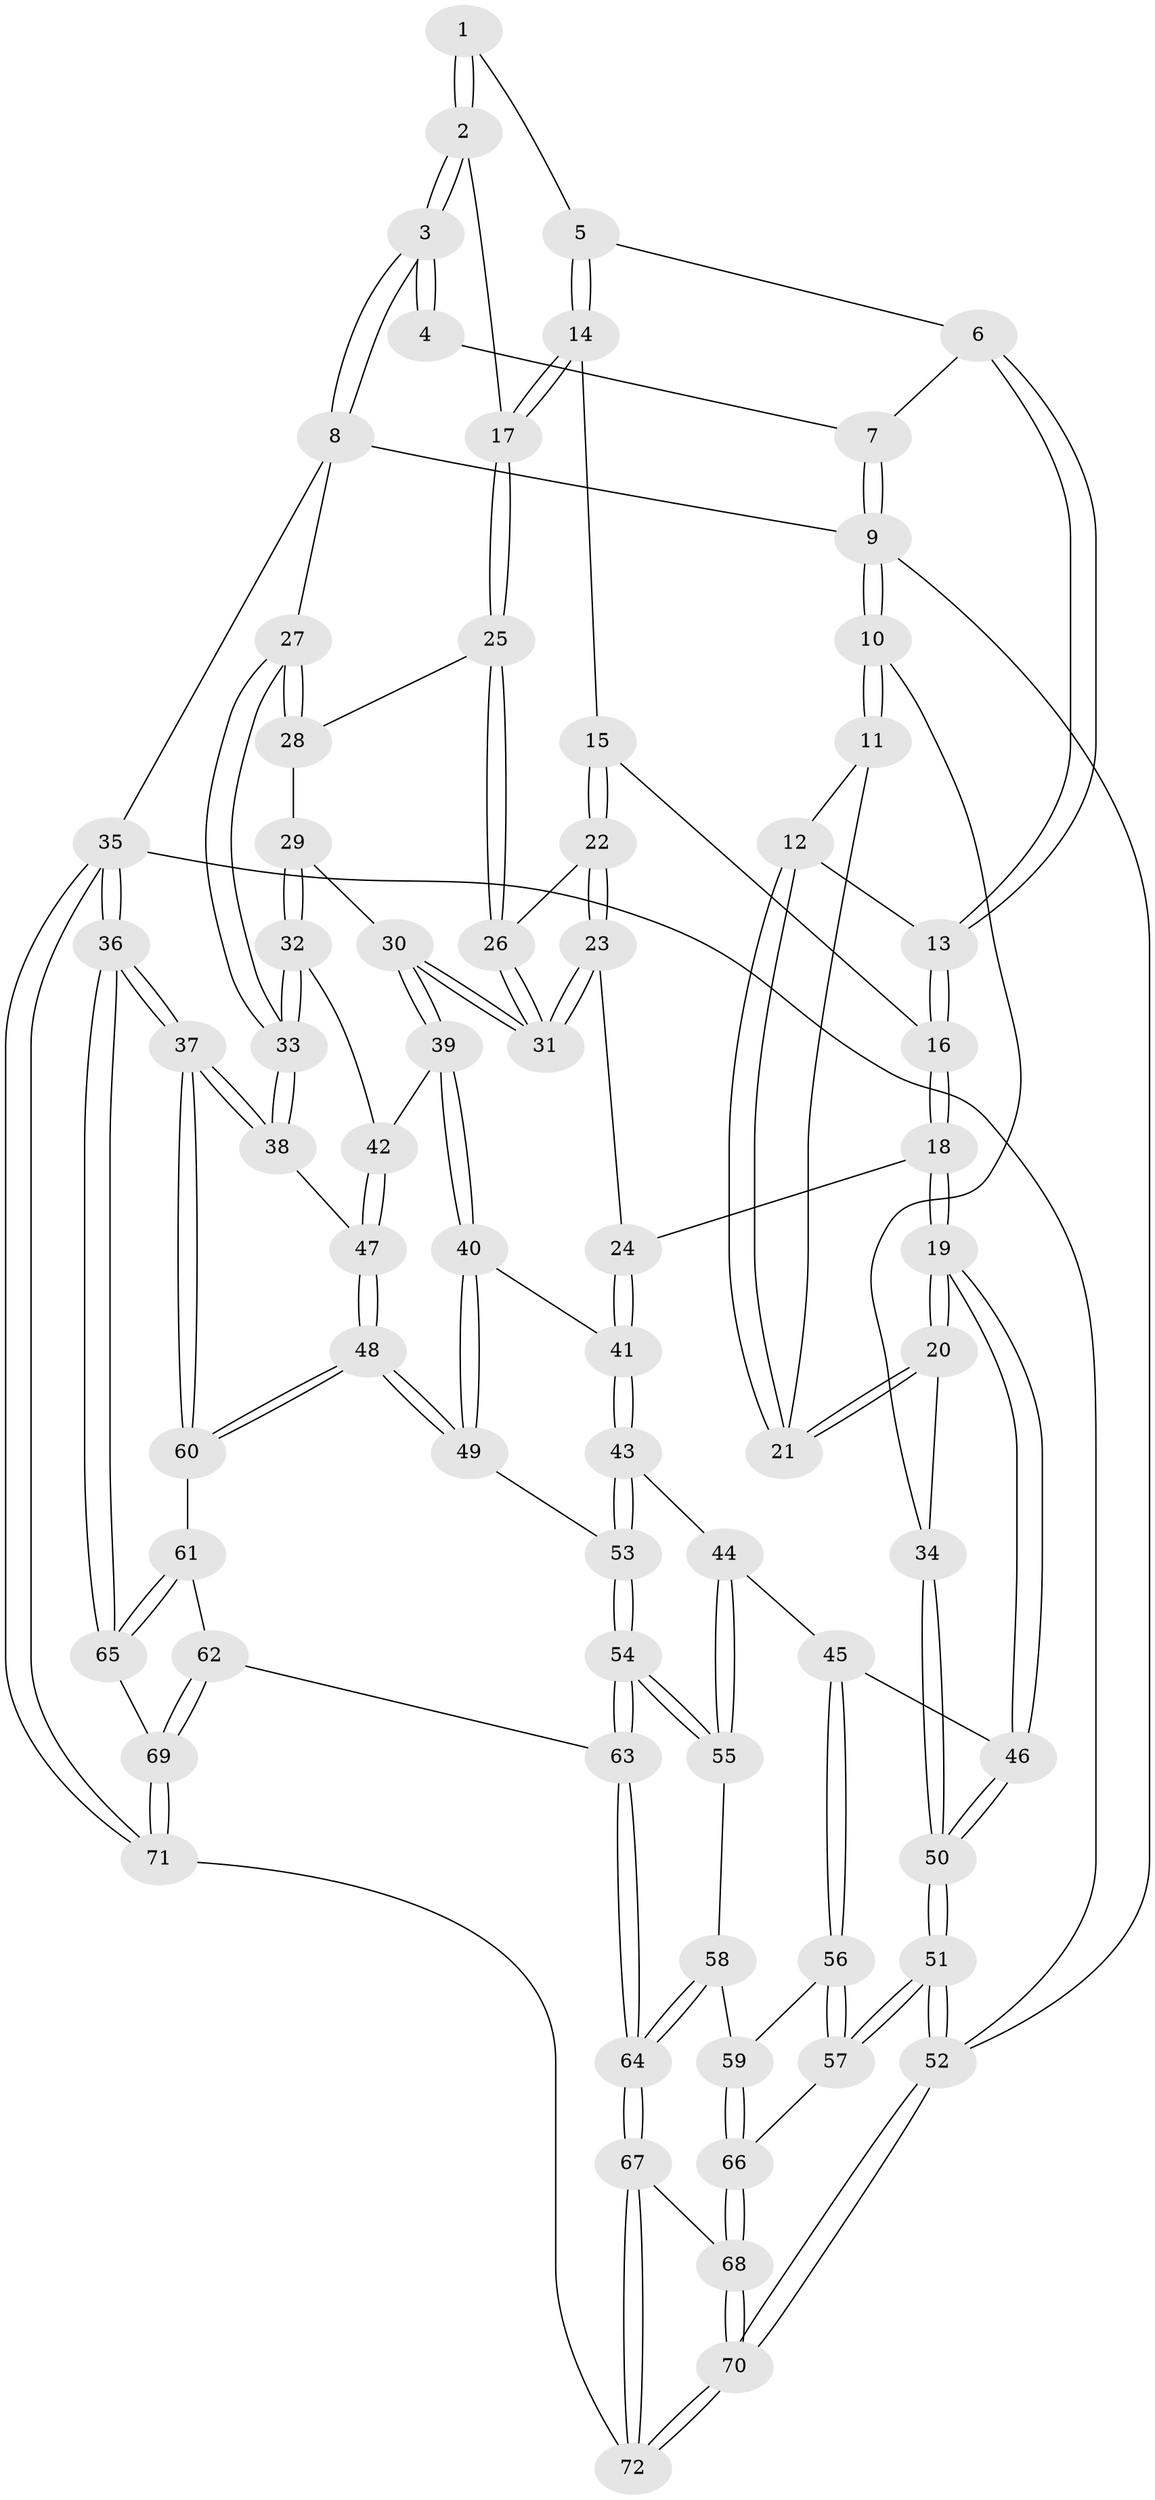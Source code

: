 // Generated by graph-tools (version 1.1) at 2025/51/03/09/25 03:51:11]
// undirected, 72 vertices, 177 edges
graph export_dot {
graph [start="1"]
  node [color=gray90,style=filled];
  1 [pos="+0.6622453567804506+0"];
  2 [pos="+0.7714949000117883+0.10626131959589978"];
  3 [pos="+1+0"];
  4 [pos="+0.6307627712119522+0"];
  5 [pos="+0.6505039614989503+0.0713341098967428"];
  6 [pos="+0.4069572040950137+0"];
  7 [pos="+0.4077783784282076+0"];
  8 [pos="+1+0"];
  9 [pos="+0+0"];
  10 [pos="+0+0"];
  11 [pos="+0+0"];
  12 [pos="+0.32830673668661503+0.08686143736788869"];
  13 [pos="+0.3890318223620945+0.03549268209408496"];
  14 [pos="+0.6558334593284506+0.0955690424371207"];
  15 [pos="+0.49078964555167265+0.12938706799245075"];
  16 [pos="+0.44973945534511606+0.10057506843802376"];
  17 [pos="+0.7490678663762351+0.13841903856756216"];
  18 [pos="+0.38031390722284947+0.384165955775109"];
  19 [pos="+0.2847584094959689+0.42455705787484577"];
  20 [pos="+0.21431639498602423+0.3488308525913972"];
  21 [pos="+0.25733393624839773+0.19178027273134435"];
  22 [pos="+0.5685293771667708+0.2828824740891712"];
  23 [pos="+0.5588946956645297+0.34190795797654244"];
  24 [pos="+0.5479929410425416+0.3554275907010865"];
  25 [pos="+0.750177835794236+0.1608441182701402"];
  26 [pos="+0.7357224310741216+0.1894133258384014"];
  27 [pos="+1+0"];
  28 [pos="+0.8519930499500844+0.21315429747477946"];
  29 [pos="+0.8774605169018734+0.2529187487157074"];
  30 [pos="+0.7882033197694804+0.3941607782026822"];
  31 [pos="+0.7813497546203358+0.387780487828333"];
  32 [pos="+1+0.3274974886666341"];
  33 [pos="+1+0.3274862091003901"];
  34 [pos="+0+0.3245294773355153"];
  35 [pos="+1+1"];
  36 [pos="+1+1"];
  37 [pos="+1+0.8985822629779825"];
  38 [pos="+1+0.5235183859404189"];
  39 [pos="+0.7897248860868957+0.39686877806031406"];
  40 [pos="+0.7160731622416247+0.5220996782561204"];
  41 [pos="+0.5734353349565853+0.4549106271771375"];
  42 [pos="+0.8005029046775803+0.400465423305336"];
  43 [pos="+0.5205674172973394+0.5811589138072469"];
  44 [pos="+0.404995916915395+0.5729440851096398"];
  45 [pos="+0.3057020056152098+0.513194275419965"];
  46 [pos="+0.2864201216010878+0.4494520848594694"];
  47 [pos="+0.909934348776885+0.5427113952922279"];
  48 [pos="+0.8022267013220546+0.6530528243177967"];
  49 [pos="+0.7213828173584166+0.5964399028229093"];
  50 [pos="+0+0.683386340831182"];
  51 [pos="+0+0.7412664591312722"];
  52 [pos="+0+1"];
  53 [pos="+0.5846627368760963+0.6509791697062093"];
  54 [pos="+0.5767208099310722+0.6980931666200376"];
  55 [pos="+0.416140402983249+0.6850275895129535"];
  56 [pos="+0.27280476165112066+0.586724566253959"];
  57 [pos="+0.043831276803858496+0.7275034314509922"];
  58 [pos="+0.4093368819000245+0.7207092115085557"];
  59 [pos="+0.296425096037622+0.7575889670231065"];
  60 [pos="+0.8119393109441647+0.6850697679188673"];
  61 [pos="+0.8083219087902518+0.6915317937717601"];
  62 [pos="+0.7306087549055736+0.7932919953853181"];
  63 [pos="+0.5739011468067192+0.8092499304645812"];
  64 [pos="+0.5398461717842716+0.8542435190640961"];
  65 [pos="+0.8615986020837512+0.89473376662582"];
  66 [pos="+0.2748984345818413+0.8099856735576824"];
  67 [pos="+0.5013669140734213+0.9678274690765339"];
  68 [pos="+0.28940124736803846+0.854859082563582"];
  69 [pos="+0.7854869158081578+0.8879272515183929"];
  70 [pos="+0+1"];
  71 [pos="+0.5811534378100379+1"];
  72 [pos="+0.5413121019046235+1"];
  1 -- 2;
  1 -- 2;
  1 -- 5;
  2 -- 3;
  2 -- 3;
  2 -- 17;
  3 -- 4;
  3 -- 4;
  3 -- 8;
  3 -- 8;
  4 -- 7;
  5 -- 6;
  5 -- 14;
  5 -- 14;
  6 -- 7;
  6 -- 13;
  6 -- 13;
  7 -- 9;
  7 -- 9;
  8 -- 9;
  8 -- 27;
  8 -- 35;
  9 -- 10;
  9 -- 10;
  9 -- 52;
  10 -- 11;
  10 -- 11;
  10 -- 34;
  11 -- 12;
  11 -- 21;
  12 -- 13;
  12 -- 21;
  12 -- 21;
  13 -- 16;
  13 -- 16;
  14 -- 15;
  14 -- 17;
  14 -- 17;
  15 -- 16;
  15 -- 22;
  15 -- 22;
  16 -- 18;
  16 -- 18;
  17 -- 25;
  17 -- 25;
  18 -- 19;
  18 -- 19;
  18 -- 24;
  19 -- 20;
  19 -- 20;
  19 -- 46;
  19 -- 46;
  20 -- 21;
  20 -- 21;
  20 -- 34;
  22 -- 23;
  22 -- 23;
  22 -- 26;
  23 -- 24;
  23 -- 31;
  23 -- 31;
  24 -- 41;
  24 -- 41;
  25 -- 26;
  25 -- 26;
  25 -- 28;
  26 -- 31;
  26 -- 31;
  27 -- 28;
  27 -- 28;
  27 -- 33;
  27 -- 33;
  28 -- 29;
  29 -- 30;
  29 -- 32;
  29 -- 32;
  30 -- 31;
  30 -- 31;
  30 -- 39;
  30 -- 39;
  32 -- 33;
  32 -- 33;
  32 -- 42;
  33 -- 38;
  33 -- 38;
  34 -- 50;
  34 -- 50;
  35 -- 36;
  35 -- 36;
  35 -- 71;
  35 -- 71;
  35 -- 52;
  36 -- 37;
  36 -- 37;
  36 -- 65;
  36 -- 65;
  37 -- 38;
  37 -- 38;
  37 -- 60;
  37 -- 60;
  38 -- 47;
  39 -- 40;
  39 -- 40;
  39 -- 42;
  40 -- 41;
  40 -- 49;
  40 -- 49;
  41 -- 43;
  41 -- 43;
  42 -- 47;
  42 -- 47;
  43 -- 44;
  43 -- 53;
  43 -- 53;
  44 -- 45;
  44 -- 55;
  44 -- 55;
  45 -- 46;
  45 -- 56;
  45 -- 56;
  46 -- 50;
  46 -- 50;
  47 -- 48;
  47 -- 48;
  48 -- 49;
  48 -- 49;
  48 -- 60;
  48 -- 60;
  49 -- 53;
  50 -- 51;
  50 -- 51;
  51 -- 52;
  51 -- 52;
  51 -- 57;
  51 -- 57;
  52 -- 70;
  52 -- 70;
  53 -- 54;
  53 -- 54;
  54 -- 55;
  54 -- 55;
  54 -- 63;
  54 -- 63;
  55 -- 58;
  56 -- 57;
  56 -- 57;
  56 -- 59;
  57 -- 66;
  58 -- 59;
  58 -- 64;
  58 -- 64;
  59 -- 66;
  59 -- 66;
  60 -- 61;
  61 -- 62;
  61 -- 65;
  61 -- 65;
  62 -- 63;
  62 -- 69;
  62 -- 69;
  63 -- 64;
  63 -- 64;
  64 -- 67;
  64 -- 67;
  65 -- 69;
  66 -- 68;
  66 -- 68;
  67 -- 68;
  67 -- 72;
  67 -- 72;
  68 -- 70;
  68 -- 70;
  69 -- 71;
  69 -- 71;
  70 -- 72;
  70 -- 72;
  71 -- 72;
}
